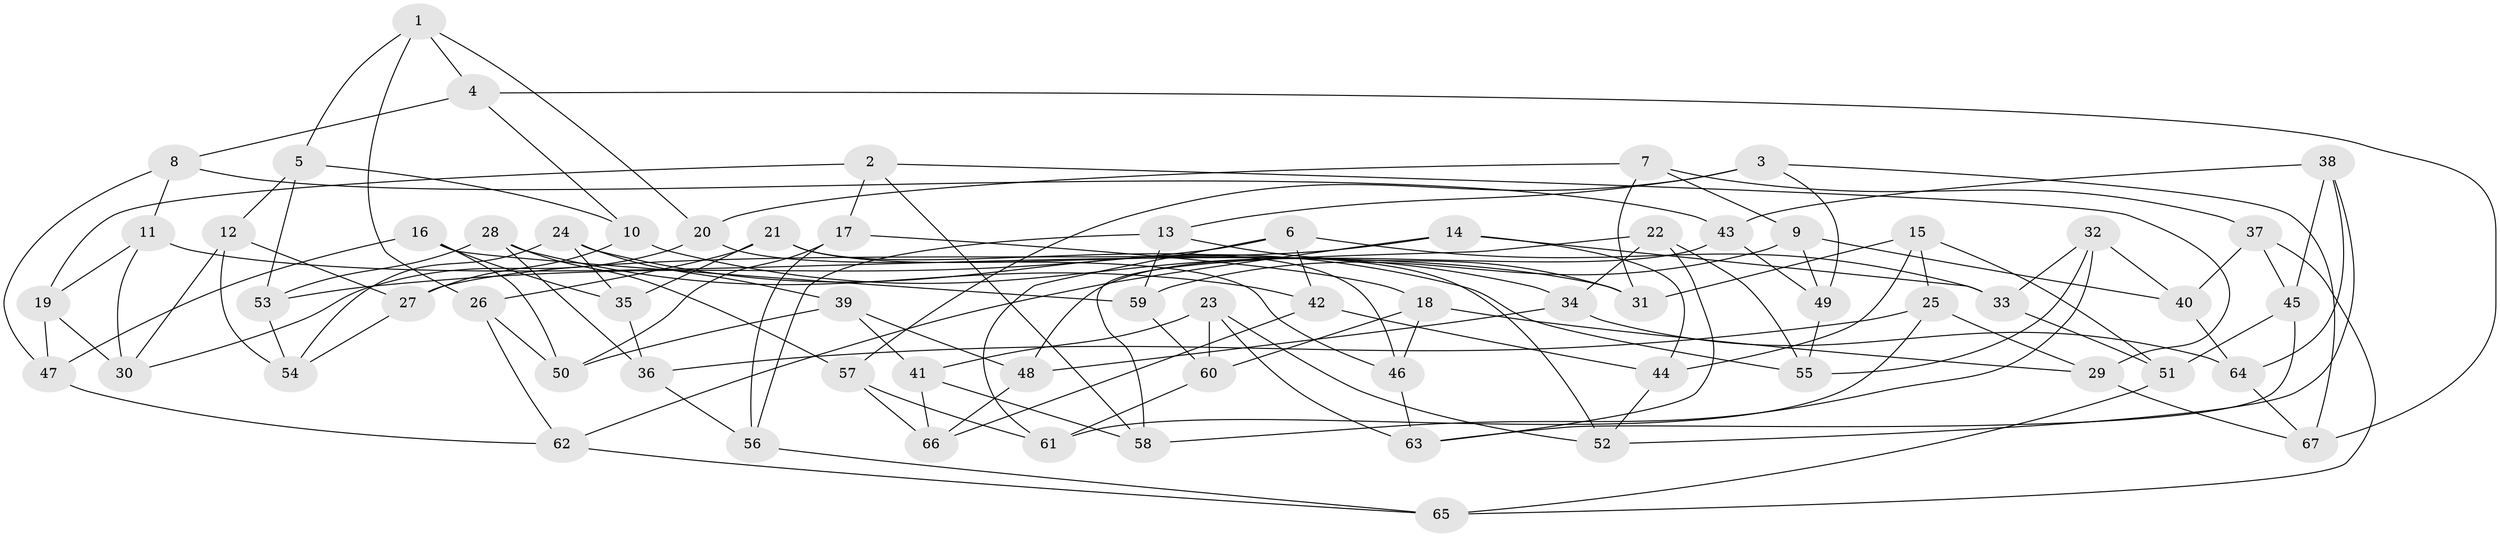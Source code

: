 // Generated by graph-tools (version 1.1) at 2025/03/03/09/25 03:03:05]
// undirected, 67 vertices, 134 edges
graph export_dot {
graph [start="1"]
  node [color=gray90,style=filled];
  1;
  2;
  3;
  4;
  5;
  6;
  7;
  8;
  9;
  10;
  11;
  12;
  13;
  14;
  15;
  16;
  17;
  18;
  19;
  20;
  21;
  22;
  23;
  24;
  25;
  26;
  27;
  28;
  29;
  30;
  31;
  32;
  33;
  34;
  35;
  36;
  37;
  38;
  39;
  40;
  41;
  42;
  43;
  44;
  45;
  46;
  47;
  48;
  49;
  50;
  51;
  52;
  53;
  54;
  55;
  56;
  57;
  58;
  59;
  60;
  61;
  62;
  63;
  64;
  65;
  66;
  67;
  1 -- 26;
  1 -- 20;
  1 -- 5;
  1 -- 4;
  2 -- 29;
  2 -- 19;
  2 -- 17;
  2 -- 58;
  3 -- 57;
  3 -- 13;
  3 -- 49;
  3 -- 67;
  4 -- 10;
  4 -- 8;
  4 -- 67;
  5 -- 10;
  5 -- 53;
  5 -- 12;
  6 -- 61;
  6 -- 33;
  6 -- 42;
  6 -- 53;
  7 -- 31;
  7 -- 9;
  7 -- 20;
  7 -- 37;
  8 -- 47;
  8 -- 11;
  8 -- 43;
  9 -- 59;
  9 -- 49;
  9 -- 40;
  10 -- 34;
  10 -- 27;
  11 -- 30;
  11 -- 31;
  11 -- 19;
  12 -- 54;
  12 -- 30;
  12 -- 27;
  13 -- 31;
  13 -- 56;
  13 -- 59;
  14 -- 62;
  14 -- 44;
  14 -- 27;
  14 -- 33;
  15 -- 51;
  15 -- 31;
  15 -- 25;
  15 -- 44;
  16 -- 35;
  16 -- 47;
  16 -- 50;
  16 -- 59;
  17 -- 50;
  17 -- 56;
  17 -- 18;
  18 -- 60;
  18 -- 46;
  18 -- 29;
  19 -- 30;
  19 -- 47;
  20 -- 30;
  20 -- 46;
  21 -- 46;
  21 -- 35;
  21 -- 52;
  21 -- 26;
  22 -- 34;
  22 -- 55;
  22 -- 63;
  22 -- 58;
  23 -- 63;
  23 -- 52;
  23 -- 41;
  23 -- 60;
  24 -- 39;
  24 -- 55;
  24 -- 35;
  24 -- 54;
  25 -- 29;
  25 -- 61;
  25 -- 36;
  26 -- 62;
  26 -- 50;
  27 -- 54;
  28 -- 36;
  28 -- 57;
  28 -- 53;
  28 -- 42;
  29 -- 67;
  32 -- 40;
  32 -- 33;
  32 -- 55;
  32 -- 58;
  33 -- 51;
  34 -- 48;
  34 -- 64;
  35 -- 36;
  36 -- 56;
  37 -- 65;
  37 -- 45;
  37 -- 40;
  38 -- 64;
  38 -- 43;
  38 -- 52;
  38 -- 45;
  39 -- 48;
  39 -- 50;
  39 -- 41;
  40 -- 64;
  41 -- 58;
  41 -- 66;
  42 -- 44;
  42 -- 66;
  43 -- 49;
  43 -- 48;
  44 -- 52;
  45 -- 51;
  45 -- 63;
  46 -- 63;
  47 -- 62;
  48 -- 66;
  49 -- 55;
  51 -- 65;
  53 -- 54;
  56 -- 65;
  57 -- 61;
  57 -- 66;
  59 -- 60;
  60 -- 61;
  62 -- 65;
  64 -- 67;
}
